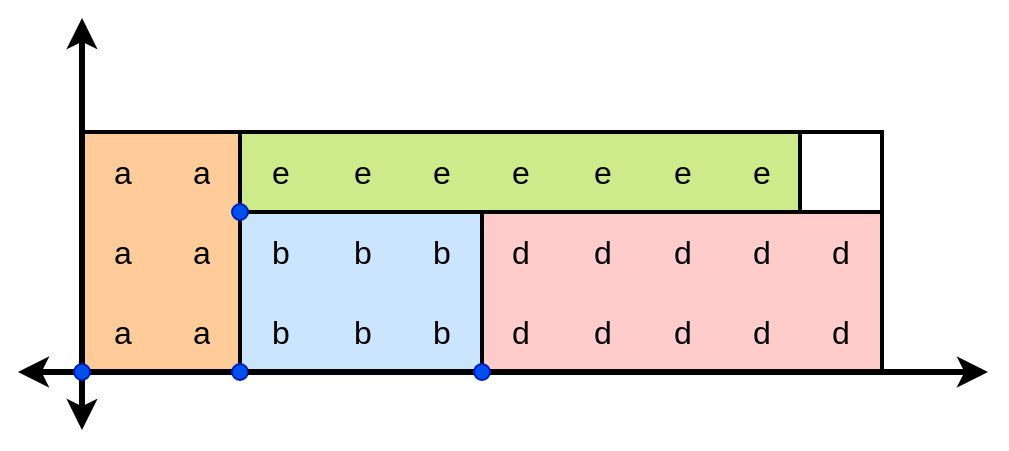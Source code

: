 <mxfile version="14.9.6" type="device" pages="2"><diagram id="Y_mF7ulx22Ek2x-xEPi4" name="Circuit"><mxGraphModel dx="632" dy="470" grid="0" gridSize="10" guides="1" tooltips="1" connect="1" arrows="1" fold="1" page="0" pageScale="1" pageWidth="850" pageHeight="1100" math="0" shadow="0"><root><mxCell id="0"/><mxCell id="1" parent="0"/><mxCell id="gumn1Kqirq_dgwR8DGeh-1" value="" style="shape=table;html=1;whiteSpace=wrap;startSize=0;container=1;collapsible=0;childLayout=tableLayout;strokeColor=none;" vertex="1" parent="1"><mxGeometry x="281" y="319" width="120" height="120" as="geometry"/></mxCell><mxCell id="gumn1Kqirq_dgwR8DGeh-2" value="" style="shape=partialRectangle;html=1;whiteSpace=wrap;collapsible=0;dropTarget=0;pointerEvents=0;fillColor=none;top=0;left=0;bottom=0;right=0;points=[[0,0.5],[1,0.5]];portConstraint=eastwest;" vertex="1" parent="gumn1Kqirq_dgwR8DGeh-1"><mxGeometry width="120" height="40" as="geometry"/></mxCell><mxCell id="gumn1Kqirq_dgwR8DGeh-3" value="&lt;font style=&quot;font-size: 16px&quot;&gt;a&lt;/font&gt;" style="shape=partialRectangle;html=1;whiteSpace=wrap;connectable=0;fillColor=#ffcc99;top=0;left=0;bottom=0;right=0;overflow=hidden;pointerEvents=1;strokeColor=#36393d;" vertex="1" parent="gumn1Kqirq_dgwR8DGeh-2"><mxGeometry width="41" height="40" as="geometry"/></mxCell><mxCell id="gumn1Kqirq_dgwR8DGeh-4" value="&lt;font style=&quot;font-size: 16px&quot;&gt;a&lt;/font&gt;" style="shape=partialRectangle;html=1;whiteSpace=wrap;connectable=0;fillColor=#ffcc99;top=0;left=0;bottom=0;right=0;overflow=hidden;pointerEvents=1;strokeColor=#36393d;" vertex="1" parent="gumn1Kqirq_dgwR8DGeh-2"><mxGeometry x="41" width="38" height="40" as="geometry"/></mxCell><mxCell id="gumn1Kqirq_dgwR8DGeh-5" value="&lt;font style=&quot;font-size: 16px&quot;&gt;e&lt;/font&gt;" style="shape=partialRectangle;html=1;whiteSpace=wrap;connectable=0;fillColor=#cdeb8b;top=0;left=0;bottom=0;right=0;overflow=hidden;pointerEvents=1;strokeColor=#36393d;" vertex="1" parent="gumn1Kqirq_dgwR8DGeh-2"><mxGeometry x="79" width="41" height="40" as="geometry"/></mxCell><mxCell id="gumn1Kqirq_dgwR8DGeh-6" value="" style="shape=partialRectangle;html=1;whiteSpace=wrap;collapsible=0;dropTarget=0;pointerEvents=0;fillColor=none;top=0;left=0;bottom=0;right=0;points=[[0,0.5],[1,0.5]];portConstraint=eastwest;" vertex="1" parent="gumn1Kqirq_dgwR8DGeh-1"><mxGeometry y="40" width="120" height="40" as="geometry"/></mxCell><mxCell id="gumn1Kqirq_dgwR8DGeh-7" value="&lt;font style=&quot;font-size: 16px&quot;&gt;a&lt;/font&gt;" style="shape=partialRectangle;html=1;whiteSpace=wrap;connectable=0;fillColor=#ffcc99;top=0;left=0;bottom=0;right=0;overflow=hidden;pointerEvents=1;strokeColor=#36393d;" vertex="1" parent="gumn1Kqirq_dgwR8DGeh-6"><mxGeometry width="41" height="40" as="geometry"/></mxCell><mxCell id="gumn1Kqirq_dgwR8DGeh-8" value="&lt;font style=&quot;font-size: 16px&quot;&gt;a&lt;/font&gt;" style="shape=partialRectangle;html=1;whiteSpace=wrap;connectable=0;fillColor=#ffcc99;top=0;left=0;bottom=0;right=0;overflow=hidden;pointerEvents=1;strokeColor=#36393d;" vertex="1" parent="gumn1Kqirq_dgwR8DGeh-6"><mxGeometry x="41" width="38" height="40" as="geometry"/></mxCell><mxCell id="gumn1Kqirq_dgwR8DGeh-9" value="&lt;font style=&quot;font-size: 16px&quot;&gt;b&lt;/font&gt;" style="shape=partialRectangle;html=1;whiteSpace=wrap;connectable=0;fillColor=#cce5ff;top=0;left=0;bottom=0;right=0;overflow=hidden;pointerEvents=1;strokeColor=#36393d;" vertex="1" parent="gumn1Kqirq_dgwR8DGeh-6"><mxGeometry x="79" width="41" height="40" as="geometry"/></mxCell><mxCell id="gumn1Kqirq_dgwR8DGeh-10" value="" style="shape=partialRectangle;html=1;whiteSpace=wrap;collapsible=0;dropTarget=0;pointerEvents=0;fillColor=none;top=0;left=0;bottom=0;right=0;points=[[0,0.5],[1,0.5]];portConstraint=eastwest;" vertex="1" parent="gumn1Kqirq_dgwR8DGeh-1"><mxGeometry y="80" width="120" height="40" as="geometry"/></mxCell><mxCell id="gumn1Kqirq_dgwR8DGeh-11" value="&lt;font style=&quot;font-size: 16px&quot;&gt;a&lt;/font&gt;" style="shape=partialRectangle;html=1;whiteSpace=wrap;connectable=0;fillColor=#ffcc99;top=0;left=0;bottom=0;right=0;overflow=hidden;pointerEvents=1;strokeColor=#36393d;" vertex="1" parent="gumn1Kqirq_dgwR8DGeh-10"><mxGeometry width="41" height="40" as="geometry"/></mxCell><mxCell id="gumn1Kqirq_dgwR8DGeh-12" value="&lt;font style=&quot;font-size: 16px&quot;&gt;a&lt;/font&gt;" style="shape=partialRectangle;html=1;whiteSpace=wrap;connectable=0;fillColor=#ffcc99;top=0;left=0;bottom=0;right=0;overflow=hidden;pointerEvents=1;strokeColor=#36393d;" vertex="1" parent="gumn1Kqirq_dgwR8DGeh-10"><mxGeometry x="41" width="38" height="40" as="geometry"/></mxCell><mxCell id="gumn1Kqirq_dgwR8DGeh-13" value="&lt;font style=&quot;font-size: 16px&quot;&gt;b&lt;/font&gt;" style="shape=partialRectangle;html=1;whiteSpace=wrap;connectable=0;fillColor=#cce5ff;top=0;left=0;bottom=0;right=0;overflow=hidden;pointerEvents=1;strokeColor=#36393d;" vertex="1" parent="gumn1Kqirq_dgwR8DGeh-10"><mxGeometry x="79" width="41" height="40" as="geometry"/></mxCell><mxCell id="gumn1Kqirq_dgwR8DGeh-14" value="" style="shape=table;html=1;whiteSpace=wrap;startSize=0;container=1;collapsible=0;childLayout=tableLayout;strokeColor=none;" vertex="1" parent="1"><mxGeometry x="401" y="319" width="120" height="120" as="geometry"/></mxCell><mxCell id="gumn1Kqirq_dgwR8DGeh-15" value="" style="shape=partialRectangle;html=1;whiteSpace=wrap;collapsible=0;dropTarget=0;pointerEvents=0;fillColor=none;top=0;left=0;bottom=0;right=0;points=[[0,0.5],[1,0.5]];portConstraint=eastwest;" vertex="1" parent="gumn1Kqirq_dgwR8DGeh-14"><mxGeometry width="120" height="40" as="geometry"/></mxCell><mxCell id="gumn1Kqirq_dgwR8DGeh-16" value="&lt;font style=&quot;font-size: 16px&quot;&gt;e&lt;/font&gt;" style="shape=partialRectangle;html=1;whiteSpace=wrap;connectable=0;fillColor=#cdeb8b;top=0;left=0;bottom=0;right=0;overflow=hidden;pointerEvents=1;strokeColor=#36393d;" vertex="1" parent="gumn1Kqirq_dgwR8DGeh-15"><mxGeometry width="41" height="40" as="geometry"/></mxCell><mxCell id="gumn1Kqirq_dgwR8DGeh-17" value="&lt;font style=&quot;font-size: 16px&quot;&gt;e&lt;/font&gt;" style="shape=partialRectangle;html=1;whiteSpace=wrap;connectable=0;fillColor=#cdeb8b;top=0;left=0;bottom=0;right=0;overflow=hidden;pointerEvents=1;strokeColor=#36393d;" vertex="1" parent="gumn1Kqirq_dgwR8DGeh-15"><mxGeometry x="41" width="38" height="40" as="geometry"/></mxCell><mxCell id="gumn1Kqirq_dgwR8DGeh-18" value="&lt;font style=&quot;font-size: 16px&quot;&gt;e&lt;/font&gt;" style="shape=partialRectangle;html=1;whiteSpace=wrap;connectable=0;fillColor=#cdeb8b;top=0;left=0;bottom=0;right=0;overflow=hidden;pointerEvents=1;strokeColor=#36393d;" vertex="1" parent="gumn1Kqirq_dgwR8DGeh-15"><mxGeometry x="79" width="41" height="40" as="geometry"/></mxCell><mxCell id="gumn1Kqirq_dgwR8DGeh-19" value="" style="shape=partialRectangle;html=1;whiteSpace=wrap;collapsible=0;dropTarget=0;pointerEvents=0;fillColor=none;top=0;left=0;bottom=0;right=0;points=[[0,0.5],[1,0.5]];portConstraint=eastwest;" vertex="1" parent="gumn1Kqirq_dgwR8DGeh-14"><mxGeometry y="40" width="120" height="40" as="geometry"/></mxCell><mxCell id="gumn1Kqirq_dgwR8DGeh-20" value="&lt;font style=&quot;font-size: 16px&quot;&gt;b&lt;/font&gt;" style="shape=partialRectangle;html=1;whiteSpace=wrap;connectable=0;fillColor=#cce5ff;top=0;left=0;bottom=0;right=0;overflow=hidden;pointerEvents=1;strokeColor=#36393d;" vertex="1" parent="gumn1Kqirq_dgwR8DGeh-19"><mxGeometry width="41" height="40" as="geometry"/></mxCell><mxCell id="gumn1Kqirq_dgwR8DGeh-21" value="&lt;font style=&quot;font-size: 16px&quot;&gt;b&lt;/font&gt;" style="shape=partialRectangle;html=1;whiteSpace=wrap;connectable=0;fillColor=#cce5ff;top=0;left=0;bottom=0;right=0;overflow=hidden;pointerEvents=1;strokeColor=#36393d;" vertex="1" parent="gumn1Kqirq_dgwR8DGeh-19"><mxGeometry x="41" width="38" height="40" as="geometry"/></mxCell><mxCell id="gumn1Kqirq_dgwR8DGeh-22" value="&lt;font style=&quot;font-size: 16px&quot;&gt;d&lt;/font&gt;" style="shape=partialRectangle;html=1;whiteSpace=wrap;connectable=0;fillColor=#ffcccc;top=0;left=0;bottom=0;right=0;overflow=hidden;pointerEvents=1;strokeColor=#36393d;" vertex="1" parent="gumn1Kqirq_dgwR8DGeh-19"><mxGeometry x="79" width="41" height="40" as="geometry"/></mxCell><mxCell id="gumn1Kqirq_dgwR8DGeh-23" value="" style="shape=partialRectangle;html=1;whiteSpace=wrap;collapsible=0;dropTarget=0;pointerEvents=0;fillColor=none;top=0;left=0;bottom=0;right=0;points=[[0,0.5],[1,0.5]];portConstraint=eastwest;" vertex="1" parent="gumn1Kqirq_dgwR8DGeh-14"><mxGeometry y="80" width="120" height="40" as="geometry"/></mxCell><mxCell id="gumn1Kqirq_dgwR8DGeh-24" value="&lt;font style=&quot;font-size: 16px&quot;&gt;b&lt;/font&gt;" style="shape=partialRectangle;html=1;whiteSpace=wrap;connectable=0;fillColor=#cce5ff;top=0;left=0;bottom=0;right=0;overflow=hidden;pointerEvents=1;strokeColor=#36393d;" vertex="1" parent="gumn1Kqirq_dgwR8DGeh-23"><mxGeometry width="41" height="40" as="geometry"/></mxCell><mxCell id="gumn1Kqirq_dgwR8DGeh-25" value="&lt;font style=&quot;font-size: 16px&quot;&gt;b&lt;/font&gt;" style="shape=partialRectangle;html=1;whiteSpace=wrap;connectable=0;fillColor=#cce5ff;top=0;left=0;bottom=0;right=0;overflow=hidden;pointerEvents=1;strokeColor=#36393d;" vertex="1" parent="gumn1Kqirq_dgwR8DGeh-23"><mxGeometry x="41" width="38" height="40" as="geometry"/></mxCell><mxCell id="gumn1Kqirq_dgwR8DGeh-26" value="&lt;font style=&quot;font-size: 16px&quot;&gt;d&lt;/font&gt;" style="shape=partialRectangle;html=1;whiteSpace=wrap;connectable=0;fillColor=#ffcccc;top=0;left=0;bottom=0;right=0;overflow=hidden;pointerEvents=1;strokeColor=#36393d;" vertex="1" parent="gumn1Kqirq_dgwR8DGeh-23"><mxGeometry x="79" width="41" height="40" as="geometry"/></mxCell><mxCell id="gumn1Kqirq_dgwR8DGeh-27" value="" style="shape=table;html=1;whiteSpace=wrap;startSize=0;container=1;collapsible=0;childLayout=tableLayout;strokeColor=none;" vertex="1" parent="1"><mxGeometry x="521" y="319" width="120" height="120" as="geometry"/></mxCell><mxCell id="gumn1Kqirq_dgwR8DGeh-28" value="" style="shape=partialRectangle;html=1;whiteSpace=wrap;collapsible=0;dropTarget=0;pointerEvents=0;fillColor=none;top=0;left=0;bottom=0;right=0;points=[[0,0.5],[1,0.5]];portConstraint=eastwest;" vertex="1" parent="gumn1Kqirq_dgwR8DGeh-27"><mxGeometry width="120" height="40" as="geometry"/></mxCell><mxCell id="gumn1Kqirq_dgwR8DGeh-29" value="&lt;font style=&quot;font-size: 16px&quot;&gt;e&lt;/font&gt;" style="shape=partialRectangle;html=1;whiteSpace=wrap;connectable=0;fillColor=#cdeb8b;top=0;left=0;bottom=0;right=0;overflow=hidden;pointerEvents=1;strokeColor=#36393d;" vertex="1" parent="gumn1Kqirq_dgwR8DGeh-28"><mxGeometry width="41" height="40" as="geometry"/></mxCell><mxCell id="gumn1Kqirq_dgwR8DGeh-30" value="" style="shape=partialRectangle;html=1;whiteSpace=wrap;connectable=0;fillColor=none;top=0;left=0;bottom=0;right=0;overflow=hidden;pointerEvents=1;" vertex="1" parent="gumn1Kqirq_dgwR8DGeh-28"><mxGeometry x="41" width="38" height="40" as="geometry"/></mxCell><mxCell id="gumn1Kqirq_dgwR8DGeh-31" value="" style="shape=partialRectangle;html=1;whiteSpace=wrap;connectable=0;fillColor=none;top=0;left=0;bottom=0;right=0;overflow=hidden;pointerEvents=1;" vertex="1" parent="gumn1Kqirq_dgwR8DGeh-28"><mxGeometry x="79" width="41" height="40" as="geometry"/></mxCell><mxCell id="gumn1Kqirq_dgwR8DGeh-32" value="" style="shape=partialRectangle;html=1;whiteSpace=wrap;collapsible=0;dropTarget=0;pointerEvents=0;fillColor=none;top=0;left=0;bottom=0;right=0;points=[[0,0.5],[1,0.5]];portConstraint=eastwest;" vertex="1" parent="gumn1Kqirq_dgwR8DGeh-27"><mxGeometry y="40" width="120" height="40" as="geometry"/></mxCell><mxCell id="gumn1Kqirq_dgwR8DGeh-33" value="&lt;font style=&quot;font-size: 16px&quot;&gt;d&lt;/font&gt;" style="shape=partialRectangle;html=1;whiteSpace=wrap;connectable=0;fillColor=#ffcccc;top=0;left=0;bottom=0;right=0;overflow=hidden;pointerEvents=1;strokeColor=#36393d;" vertex="1" parent="gumn1Kqirq_dgwR8DGeh-32"><mxGeometry width="41" height="40" as="geometry"/></mxCell><mxCell id="gumn1Kqirq_dgwR8DGeh-34" value="" style="shape=partialRectangle;html=1;whiteSpace=wrap;connectable=0;fillColor=none;top=0;left=0;bottom=0;right=0;overflow=hidden;pointerEvents=1;" vertex="1" parent="gumn1Kqirq_dgwR8DGeh-32"><mxGeometry x="41" width="38" height="40" as="geometry"/></mxCell><mxCell id="gumn1Kqirq_dgwR8DGeh-35" value="" style="shape=partialRectangle;html=1;whiteSpace=wrap;connectable=0;fillColor=none;top=0;left=0;bottom=0;right=0;overflow=hidden;pointerEvents=1;" vertex="1" parent="gumn1Kqirq_dgwR8DGeh-32"><mxGeometry x="79" width="41" height="40" as="geometry"/></mxCell><mxCell id="gumn1Kqirq_dgwR8DGeh-36" value="" style="shape=partialRectangle;html=1;whiteSpace=wrap;collapsible=0;dropTarget=0;pointerEvents=0;fillColor=none;top=0;left=0;bottom=0;right=0;points=[[0,0.5],[1,0.5]];portConstraint=eastwest;" vertex="1" parent="gumn1Kqirq_dgwR8DGeh-27"><mxGeometry y="80" width="120" height="40" as="geometry"/></mxCell><mxCell id="gumn1Kqirq_dgwR8DGeh-37" value="&lt;font style=&quot;font-size: 16px&quot;&gt;d&lt;/font&gt;" style="shape=partialRectangle;html=1;whiteSpace=wrap;connectable=0;fillColor=#ffcccc;top=0;left=0;bottom=0;right=0;overflow=hidden;pointerEvents=1;strokeColor=#36393d;" vertex="1" parent="gumn1Kqirq_dgwR8DGeh-36"><mxGeometry width="41" height="40" as="geometry"/></mxCell><mxCell id="gumn1Kqirq_dgwR8DGeh-38" value="" style="shape=partialRectangle;html=1;whiteSpace=wrap;connectable=0;fillColor=none;top=0;left=0;bottom=0;right=0;overflow=hidden;pointerEvents=1;" vertex="1" parent="gumn1Kqirq_dgwR8DGeh-36"><mxGeometry x="41" width="38" height="40" as="geometry"/></mxCell><mxCell id="gumn1Kqirq_dgwR8DGeh-39" value="" style="shape=partialRectangle;html=1;whiteSpace=wrap;connectable=0;fillColor=none;top=0;left=0;bottom=0;right=0;overflow=hidden;pointerEvents=1;" vertex="1" parent="gumn1Kqirq_dgwR8DGeh-36"><mxGeometry x="79" width="41" height="40" as="geometry"/></mxCell><mxCell id="gumn1Kqirq_dgwR8DGeh-40" value="" style="shape=table;html=1;whiteSpace=wrap;startSize=0;container=1;collapsible=0;childLayout=tableLayout;strokeColor=none;" vertex="1" parent="1"><mxGeometry x="561" y="319" width="120" height="120" as="geometry"/></mxCell><mxCell id="gumn1Kqirq_dgwR8DGeh-41" value="" style="shape=partialRectangle;html=1;whiteSpace=wrap;collapsible=0;dropTarget=0;pointerEvents=0;fillColor=none;top=0;left=0;bottom=0;right=0;points=[[0,0.5],[1,0.5]];portConstraint=eastwest;" vertex="1" parent="gumn1Kqirq_dgwR8DGeh-40"><mxGeometry width="120" height="40" as="geometry"/></mxCell><mxCell id="gumn1Kqirq_dgwR8DGeh-42" value="&lt;font style=&quot;font-size: 16px&quot;&gt;e&lt;/font&gt;" style="shape=partialRectangle;html=1;whiteSpace=wrap;connectable=0;fillColor=#cdeb8b;top=0;left=0;bottom=0;right=0;overflow=hidden;pointerEvents=1;strokeColor=#36393d;" vertex="1" parent="gumn1Kqirq_dgwR8DGeh-41"><mxGeometry width="41" height="40" as="geometry"/></mxCell><mxCell id="gumn1Kqirq_dgwR8DGeh-43" value="&lt;font style=&quot;font-size: 16px&quot;&gt;e&lt;/font&gt;" style="shape=partialRectangle;html=1;whiteSpace=wrap;connectable=0;fillColor=#cdeb8b;top=0;left=0;bottom=0;right=0;overflow=hidden;pointerEvents=1;strokeColor=#36393d;" vertex="1" parent="gumn1Kqirq_dgwR8DGeh-41"><mxGeometry x="41" width="38" height="40" as="geometry"/></mxCell><mxCell id="gumn1Kqirq_dgwR8DGeh-44" value="" style="shape=partialRectangle;html=1;whiteSpace=wrap;connectable=0;fillColor=none;top=0;left=0;bottom=0;right=0;overflow=hidden;pointerEvents=1;" vertex="1" parent="gumn1Kqirq_dgwR8DGeh-41"><mxGeometry x="79" width="41" height="40" as="geometry"/></mxCell><mxCell id="gumn1Kqirq_dgwR8DGeh-45" value="" style="shape=partialRectangle;html=1;whiteSpace=wrap;collapsible=0;dropTarget=0;pointerEvents=0;fillColor=none;top=0;left=0;bottom=0;right=0;points=[[0,0.5],[1,0.5]];portConstraint=eastwest;" vertex="1" parent="gumn1Kqirq_dgwR8DGeh-40"><mxGeometry y="40" width="120" height="40" as="geometry"/></mxCell><mxCell id="gumn1Kqirq_dgwR8DGeh-46" value="&lt;font style=&quot;font-size: 16px&quot;&gt;d&lt;/font&gt;" style="shape=partialRectangle;html=1;whiteSpace=wrap;connectable=0;fillColor=#ffcccc;top=0;left=0;bottom=0;right=0;overflow=hidden;pointerEvents=1;strokeColor=#36393d;" vertex="1" parent="gumn1Kqirq_dgwR8DGeh-45"><mxGeometry width="41" height="40" as="geometry"/></mxCell><mxCell id="gumn1Kqirq_dgwR8DGeh-47" value="&lt;font style=&quot;font-size: 16px&quot;&gt;d&lt;/font&gt;" style="shape=partialRectangle;html=1;whiteSpace=wrap;connectable=0;fillColor=#ffcccc;top=0;left=0;bottom=0;right=0;overflow=hidden;pointerEvents=1;strokeColor=#36393d;" vertex="1" parent="gumn1Kqirq_dgwR8DGeh-45"><mxGeometry x="41" width="38" height="40" as="geometry"/></mxCell><mxCell id="gumn1Kqirq_dgwR8DGeh-48" value="&lt;font style=&quot;font-size: 16px&quot;&gt;d&lt;/font&gt;" style="shape=partialRectangle;html=1;whiteSpace=wrap;connectable=0;fillColor=#ffcccc;top=0;left=0;bottom=0;right=0;overflow=hidden;pointerEvents=1;strokeColor=#36393d;" vertex="1" parent="gumn1Kqirq_dgwR8DGeh-45"><mxGeometry x="79" width="41" height="40" as="geometry"/></mxCell><mxCell id="gumn1Kqirq_dgwR8DGeh-49" value="" style="shape=partialRectangle;html=1;whiteSpace=wrap;collapsible=0;dropTarget=0;pointerEvents=0;fillColor=none;top=0;left=0;bottom=0;right=0;points=[[0,0.5],[1,0.5]];portConstraint=eastwest;" vertex="1" parent="gumn1Kqirq_dgwR8DGeh-40"><mxGeometry y="80" width="120" height="40" as="geometry"/></mxCell><mxCell id="gumn1Kqirq_dgwR8DGeh-50" value="&lt;font style=&quot;font-size: 16px&quot;&gt;d&lt;/font&gt;" style="shape=partialRectangle;html=1;whiteSpace=wrap;connectable=0;fillColor=#ffcccc;top=0;left=0;bottom=0;right=0;overflow=hidden;pointerEvents=1;strokeColor=#36393d;" vertex="1" parent="gumn1Kqirq_dgwR8DGeh-49"><mxGeometry width="41" height="40" as="geometry"/></mxCell><mxCell id="gumn1Kqirq_dgwR8DGeh-51" value="&lt;font style=&quot;font-size: 16px&quot;&gt;d&lt;/font&gt;" style="shape=partialRectangle;html=1;whiteSpace=wrap;connectable=0;fillColor=#ffcccc;top=0;left=0;bottom=0;right=0;overflow=hidden;pointerEvents=1;strokeColor=#36393d;" vertex="1" parent="gumn1Kqirq_dgwR8DGeh-49"><mxGeometry x="41" width="38" height="40" as="geometry"/></mxCell><mxCell id="gumn1Kqirq_dgwR8DGeh-52" value="&lt;font style=&quot;font-size: 16px&quot;&gt;d&lt;/font&gt;" style="shape=partialRectangle;html=1;whiteSpace=wrap;connectable=0;fillColor=#ffcccc;top=0;left=0;bottom=0;right=0;overflow=hidden;pointerEvents=1;strokeColor=#36393d;" vertex="1" parent="gumn1Kqirq_dgwR8DGeh-49"><mxGeometry x="79" width="41" height="40" as="geometry"/></mxCell><mxCell id="gumn1Kqirq_dgwR8DGeh-55" value="" style="endArrow=classic;html=1;strokeWidth=3;startArrow=none;startFill=1;" edge="1" parent="1" source="gumn1Kqirq_dgwR8DGeh-75"><mxGeometry width="50" height="50" relative="1" as="geometry"><mxPoint x="249" y="439" as="sourcePoint"/><mxPoint x="734" y="439" as="targetPoint"/></mxGeometry></mxCell><mxCell id="gumn1Kqirq_dgwR8DGeh-56" value="" style="endArrow=classic;html=1;strokeWidth=3;startArrow=none;startFill=1;" edge="1" parent="1" source="gumn1Kqirq_dgwR8DGeh-69"><mxGeometry width="50" height="50" relative="1" as="geometry"><mxPoint x="281" y="468" as="sourcePoint"/><mxPoint x="281" y="262" as="targetPoint"/></mxGeometry></mxCell><mxCell id="gumn1Kqirq_dgwR8DGeh-59" value="" style="line;strokeWidth=2;direction=south;html=1;" vertex="1" parent="1"><mxGeometry x="355" y="319" width="10" height="118" as="geometry"/></mxCell><mxCell id="gumn1Kqirq_dgwR8DGeh-60" value="" style="line;strokeWidth=2;direction=south;html=1;" vertex="1" parent="1"><mxGeometry x="476" y="359" width="10" height="78.5" as="geometry"/></mxCell><mxCell id="gumn1Kqirq_dgwR8DGeh-61" value="" style="line;strokeWidth=2;direction=south;html=1;" vertex="1" parent="1"><mxGeometry x="676" y="318" width="10" height="121" as="geometry"/></mxCell><mxCell id="gumn1Kqirq_dgwR8DGeh-62" value="" style="line;strokeWidth=2;html=1;" vertex="1" parent="1"><mxGeometry x="281" y="314" width="401" height="10" as="geometry"/></mxCell><mxCell id="gumn1Kqirq_dgwR8DGeh-63" value="" style="line;strokeWidth=2;direction=south;html=1;" vertex="1" parent="1"><mxGeometry x="635" y="319" width="10" height="40" as="geometry"/></mxCell><mxCell id="gumn1Kqirq_dgwR8DGeh-64" value="" style="line;strokeWidth=2;html=1;" vertex="1" parent="1"><mxGeometry x="359" y="354" width="322" height="10" as="geometry"/></mxCell><mxCell id="gumn1Kqirq_dgwR8DGeh-65" value="" style="ellipse;whiteSpace=wrap;html=1;aspect=fixed;strokeColor=#001DBC;fillColor=#0050ef;fontColor=#ffffff;" vertex="1" parent="1"><mxGeometry x="356" y="355" width="8" height="8" as="geometry"/></mxCell><mxCell id="gumn1Kqirq_dgwR8DGeh-72" value="" style="endArrow=none;html=1;strokeWidth=3;startArrow=classic;startFill=1;" edge="1" parent="1" target="gumn1Kqirq_dgwR8DGeh-69"><mxGeometry width="50" height="50" relative="1" as="geometry"><mxPoint x="281" y="468" as="sourcePoint"/><mxPoint x="281" y="262" as="targetPoint"/></mxGeometry></mxCell><mxCell id="gumn1Kqirq_dgwR8DGeh-74" value="" style="endArrow=none;html=1;strokeWidth=3;startArrow=classic;startFill=1;" edge="1" parent="1" target="gumn1Kqirq_dgwR8DGeh-73"><mxGeometry width="50" height="50" relative="1" as="geometry"><mxPoint x="249" y="439.0" as="sourcePoint"/><mxPoint x="734" y="439.0" as="targetPoint"/></mxGeometry></mxCell><mxCell id="gumn1Kqirq_dgwR8DGeh-73" value="" style="ellipse;whiteSpace=wrap;html=1;aspect=fixed;strokeColor=#001DBC;fillColor=#0050ef;fontColor=#ffffff;" vertex="1" parent="1"><mxGeometry x="356" y="435" width="8" height="8" as="geometry"/></mxCell><mxCell id="gumn1Kqirq_dgwR8DGeh-69" value="" style="ellipse;whiteSpace=wrap;html=1;aspect=fixed;strokeColor=#001DBC;fillColor=#0050ef;fontColor=#ffffff;" vertex="1" parent="1"><mxGeometry x="277" y="435" width="8" height="8" as="geometry"/></mxCell><mxCell id="gumn1Kqirq_dgwR8DGeh-76" value="" style="endArrow=none;html=1;strokeWidth=3;startArrow=none;startFill=1;" edge="1" parent="1" source="gumn1Kqirq_dgwR8DGeh-73" target="gumn1Kqirq_dgwR8DGeh-75"><mxGeometry width="50" height="50" relative="1" as="geometry"><mxPoint x="364.0" y="439" as="sourcePoint"/><mxPoint x="734" y="439" as="targetPoint"/></mxGeometry></mxCell><mxCell id="gumn1Kqirq_dgwR8DGeh-75" value="" style="ellipse;whiteSpace=wrap;html=1;aspect=fixed;strokeColor=#001DBC;fillColor=#0050ef;fontColor=#ffffff;" vertex="1" parent="1"><mxGeometry x="477" y="435" width="8" height="8" as="geometry"/></mxCell></root></mxGraphModel></diagram><diagram id="Uligbk701gxdu3vGn1jH" name="Australia_graph"><mxGraphModel dx="1106" dy="822" grid="0" gridSize="10" guides="1" tooltips="1" connect="1" arrows="1" fold="1" page="0" pageScale="1" pageWidth="850" pageHeight="1100" math="0" shadow="0"><root><mxCell id="us6CJLD813mF2oDdNYg4-0"/><mxCell id="us6CJLD813mF2oDdNYg4-1" parent="us6CJLD813mF2oDdNYg4-0"/><mxCell id="us6CJLD813mF2oDdNYg4-2" value="&lt;font style=&quot;font-size: 20px&quot;&gt;SA&lt;/font&gt;" style="ellipse;whiteSpace=wrap;html=1;aspect=fixed;strokeColor=#001DBC;fillColor=#0050ef;fontColor=#ffffff;" vertex="1" parent="us6CJLD813mF2oDdNYg4-1"><mxGeometry x="337" y="270" width="62" height="62" as="geometry"/></mxCell><mxCell id="us6CJLD813mF2oDdNYg4-11" style="edgeStyle=none;orthogonalLoop=1;jettySize=auto;html=1;exitX=0.5;exitY=1;exitDx=0;exitDy=0;entryX=0;entryY=0;entryDx=0;entryDy=0;startArrow=none;startFill=0;endArrow=none;endFill=0;strokeWidth=3;" edge="1" parent="us6CJLD813mF2oDdNYg4-1" source="us6CJLD813mF2oDdNYg4-3" target="us6CJLD813mF2oDdNYg4-6"><mxGeometry relative="1" as="geometry"/></mxCell><mxCell id="us6CJLD813mF2oDdNYg4-16" style="edgeStyle=none;orthogonalLoop=1;jettySize=auto;html=1;exitX=1;exitY=0.5;exitDx=0;exitDy=0;entryX=0;entryY=0;entryDx=0;entryDy=0;startArrow=none;startFill=0;endArrow=none;endFill=0;strokeWidth=3;" edge="1" parent="us6CJLD813mF2oDdNYg4-1" source="us6CJLD813mF2oDdNYg4-3" target="us6CJLD813mF2oDdNYg4-2"><mxGeometry relative="1" as="geometry"/></mxCell><mxCell id="us6CJLD813mF2oDdNYg4-3" value="&lt;font style=&quot;font-size: 20px&quot;&gt;V&lt;/font&gt;" style="ellipse;whiteSpace=wrap;html=1;aspect=fixed;strokeColor=#B20000;fillColor=#e51400;fontColor=#ffffff;" vertex="1" parent="us6CJLD813mF2oDdNYg4-1"><mxGeometry x="146" y="205" width="62" height="62" as="geometry"/></mxCell><mxCell id="us6CJLD813mF2oDdNYg4-8" style="orthogonalLoop=1;jettySize=auto;html=1;exitX=0.5;exitY=1;exitDx=0;exitDy=0;entryX=1;entryY=0;entryDx=0;entryDy=0;startArrow=none;startFill=0;strokeWidth=3;endArrow=none;endFill=0;" edge="1" parent="us6CJLD813mF2oDdNYg4-1" source="us6CJLD813mF2oDdNYg4-4" target="us6CJLD813mF2oDdNYg4-5"><mxGeometry relative="1" as="geometry"/></mxCell><mxCell id="us6CJLD813mF2oDdNYg4-9" style="edgeStyle=none;orthogonalLoop=1;jettySize=auto;html=1;exitX=0;exitY=0;exitDx=0;exitDy=0;entryX=1;entryY=0.5;entryDx=0;entryDy=0;startArrow=none;startFill=0;endArrow=none;endFill=0;strokeWidth=3;" edge="1" parent="us6CJLD813mF2oDdNYg4-1" source="us6CJLD813mF2oDdNYg4-4" target="us6CJLD813mF2oDdNYg4-7"><mxGeometry relative="1" as="geometry"/></mxCell><mxCell id="us6CJLD813mF2oDdNYg4-14" style="edgeStyle=none;orthogonalLoop=1;jettySize=auto;html=1;exitX=0;exitY=0.5;exitDx=0;exitDy=0;entryX=1;entryY=0;entryDx=0;entryDy=0;startArrow=none;startFill=0;endArrow=none;endFill=0;strokeWidth=3;" edge="1" parent="us6CJLD813mF2oDdNYg4-1" source="us6CJLD813mF2oDdNYg4-4" target="us6CJLD813mF2oDdNYg4-2"><mxGeometry relative="1" as="geometry"/></mxCell><mxCell id="us6CJLD813mF2oDdNYg4-4" value="&lt;font style=&quot;font-size: 20px&quot;&gt;NT&lt;/font&gt;" style="ellipse;whiteSpace=wrap;html=1;aspect=fixed;strokeColor=#005700;fillColor=#008a00;fontColor=#ffffff;" vertex="1" parent="us6CJLD813mF2oDdNYg4-1"><mxGeometry x="526" y="205" width="62" height="62" as="geometry"/></mxCell><mxCell id="us6CJLD813mF2oDdNYg4-13" style="edgeStyle=none;orthogonalLoop=1;jettySize=auto;html=1;exitX=0;exitY=0;exitDx=0;exitDy=0;entryX=1;entryY=1;entryDx=0;entryDy=0;startArrow=none;startFill=0;endArrow=none;endFill=0;strokeWidth=3;" edge="1" parent="us6CJLD813mF2oDdNYg4-1" source="us6CJLD813mF2oDdNYg4-5" target="us6CJLD813mF2oDdNYg4-2"><mxGeometry relative="1" as="geometry"/></mxCell><mxCell id="us6CJLD813mF2oDdNYg4-5" value="&lt;font style=&quot;font-size: 20px&quot;&gt;Q&lt;/font&gt;" style="ellipse;whiteSpace=wrap;html=1;aspect=fixed;strokeColor=#B20000;fillColor=#e51400;fontColor=#ffffff;" vertex="1" parent="us6CJLD813mF2oDdNYg4-1"><mxGeometry x="468" y="390" width="62" height="62" as="geometry"/></mxCell><mxCell id="us6CJLD813mF2oDdNYg4-12" style="edgeStyle=none;orthogonalLoop=1;jettySize=auto;html=1;exitX=1;exitY=0.5;exitDx=0;exitDy=0;entryX=0;entryY=0.5;entryDx=0;entryDy=0;startArrow=none;startFill=0;endArrow=none;endFill=0;strokeWidth=3;" edge="1" parent="us6CJLD813mF2oDdNYg4-1" source="us6CJLD813mF2oDdNYg4-6" target="us6CJLD813mF2oDdNYg4-5"><mxGeometry relative="1" as="geometry"/></mxCell><mxCell id="us6CJLD813mF2oDdNYg4-17" style="edgeStyle=none;orthogonalLoop=1;jettySize=auto;html=1;exitX=1;exitY=0;exitDx=0;exitDy=0;entryX=0;entryY=1;entryDx=0;entryDy=0;startArrow=none;startFill=0;endArrow=none;endFill=0;strokeWidth=3;" edge="1" parent="us6CJLD813mF2oDdNYg4-1" source="us6CJLD813mF2oDdNYg4-6" target="us6CJLD813mF2oDdNYg4-2"><mxGeometry relative="1" as="geometry"/></mxCell><mxCell id="us6CJLD813mF2oDdNYg4-6" value="&lt;font style=&quot;font-size: 20px&quot;&gt;NSW&lt;/font&gt;" style="ellipse;whiteSpace=wrap;html=1;aspect=fixed;strokeColor=#005700;fillColor=#008a00;fontColor=#ffffff;" vertex="1" parent="us6CJLD813mF2oDdNYg4-1"><mxGeometry x="210" y="390" width="62" height="62" as="geometry"/></mxCell><mxCell id="us6CJLD813mF2oDdNYg4-15" style="edgeStyle=none;orthogonalLoop=1;jettySize=auto;html=1;exitX=0.5;exitY=1;exitDx=0;exitDy=0;entryX=0.5;entryY=0;entryDx=0;entryDy=0;startArrow=none;startFill=0;endArrow=none;endFill=0;strokeWidth=3;" edge="1" parent="us6CJLD813mF2oDdNYg4-1" source="us6CJLD813mF2oDdNYg4-7" target="us6CJLD813mF2oDdNYg4-2"><mxGeometry relative="1" as="geometry"/></mxCell><mxCell id="us6CJLD813mF2oDdNYg4-7" value="&lt;font style=&quot;font-size: 20px&quot;&gt;WA&lt;/font&gt;" style="ellipse;whiteSpace=wrap;html=1;aspect=fixed;strokeColor=#B20000;fillColor=#e51400;fontColor=#ffffff;" vertex="1" parent="us6CJLD813mF2oDdNYg4-1"><mxGeometry x="337" y="94" width="62" height="62" as="geometry"/></mxCell><mxCell id="us6CJLD813mF2oDdNYg4-18" value="&lt;font style=&quot;font-size: 20px&quot;&gt;T&lt;/font&gt;" style="ellipse;whiteSpace=wrap;html=1;aspect=fixed;strokeColor=#B20000;fillColor=#e51400;fontColor=#ffffff;" vertex="1" parent="us6CJLD813mF2oDdNYg4-1"><mxGeometry x="628" y="330" width="62" height="62" as="geometry"/></mxCell></root></mxGraphModel></diagram></mxfile>